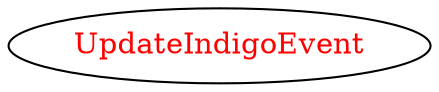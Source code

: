 digraph dependencyGraph {
 concentrate=true;
 ranksep="2.0";
 rankdir="LR"; 
 splines="ortho";
"UpdateIndigoEvent" [fontcolor="red"];
}